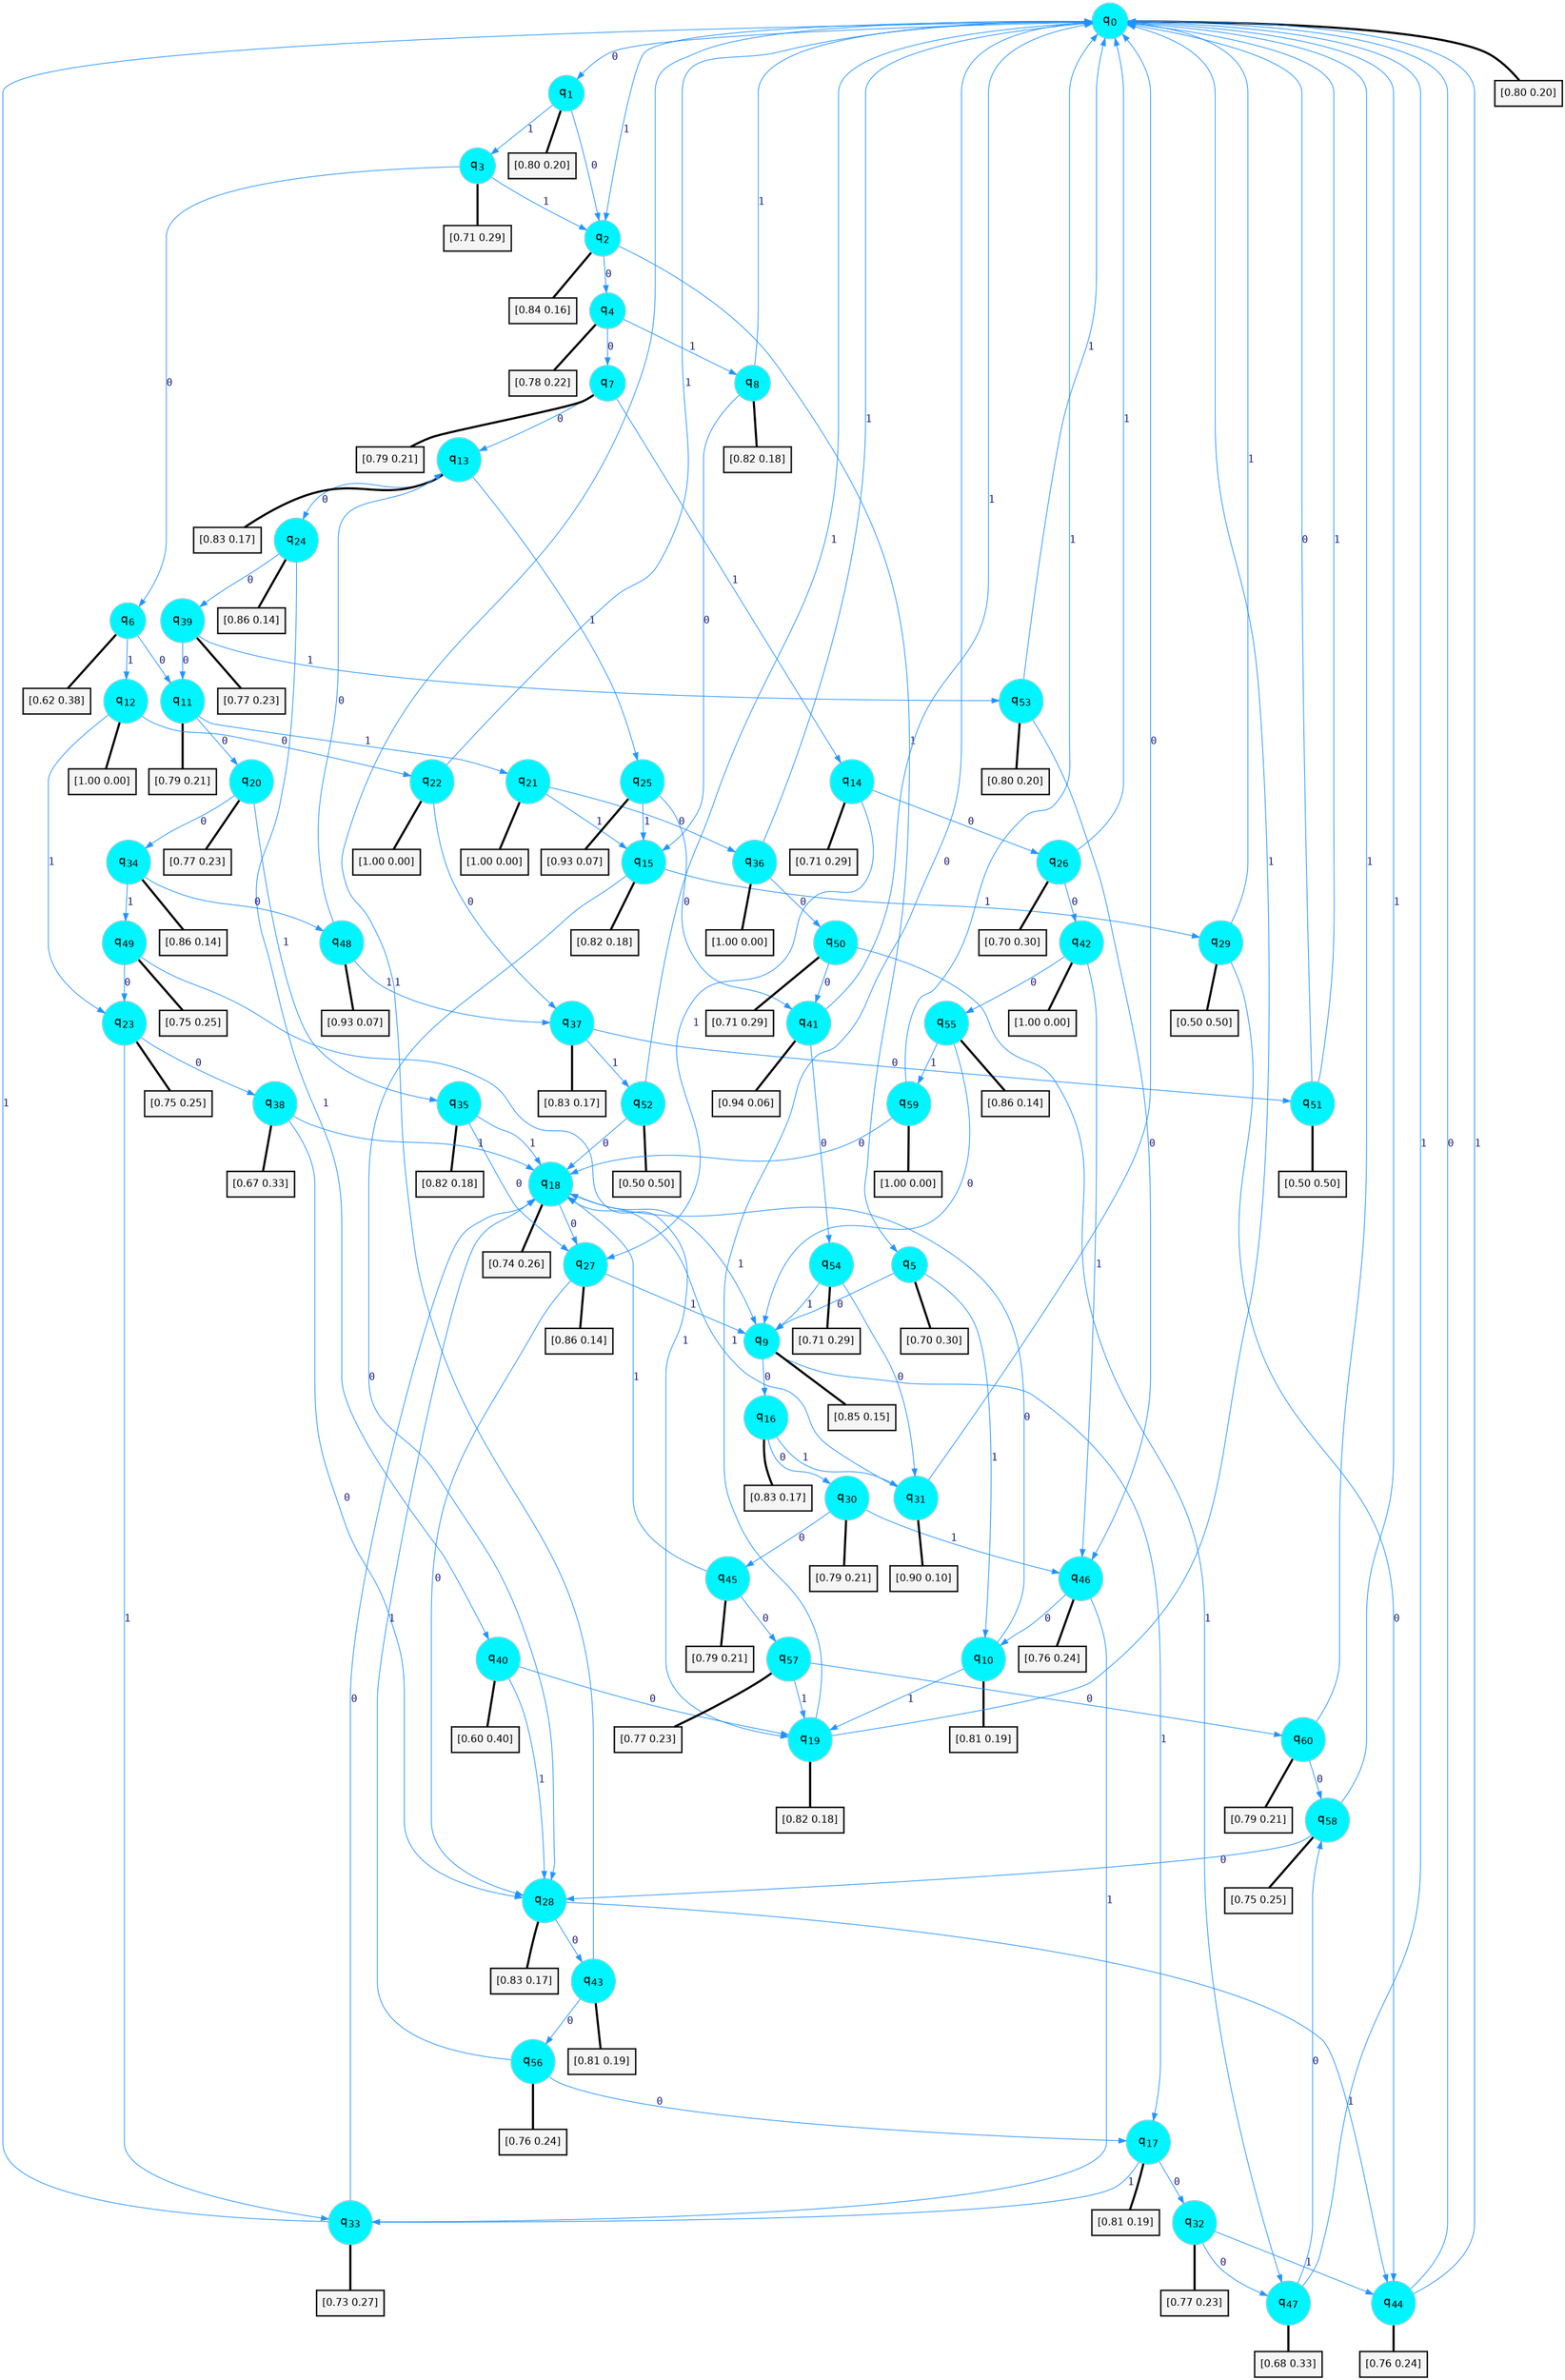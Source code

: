 digraph G {
graph [
bgcolor=transparent, dpi=300, rankdir=TD, size="40,25"];
node [
color=gray, fillcolor=turquoise1, fontcolor=black, fontname=Helvetica, fontsize=16, fontweight=bold, shape=circle, style=filled];
edge [
arrowsize=1, color=dodgerblue1, fontcolor=midnightblue, fontname=courier, fontweight=bold, penwidth=1, style=solid, weight=20];
0[label=<q<SUB>0</SUB>>];
1[label=<q<SUB>1</SUB>>];
2[label=<q<SUB>2</SUB>>];
3[label=<q<SUB>3</SUB>>];
4[label=<q<SUB>4</SUB>>];
5[label=<q<SUB>5</SUB>>];
6[label=<q<SUB>6</SUB>>];
7[label=<q<SUB>7</SUB>>];
8[label=<q<SUB>8</SUB>>];
9[label=<q<SUB>9</SUB>>];
10[label=<q<SUB>10</SUB>>];
11[label=<q<SUB>11</SUB>>];
12[label=<q<SUB>12</SUB>>];
13[label=<q<SUB>13</SUB>>];
14[label=<q<SUB>14</SUB>>];
15[label=<q<SUB>15</SUB>>];
16[label=<q<SUB>16</SUB>>];
17[label=<q<SUB>17</SUB>>];
18[label=<q<SUB>18</SUB>>];
19[label=<q<SUB>19</SUB>>];
20[label=<q<SUB>20</SUB>>];
21[label=<q<SUB>21</SUB>>];
22[label=<q<SUB>22</SUB>>];
23[label=<q<SUB>23</SUB>>];
24[label=<q<SUB>24</SUB>>];
25[label=<q<SUB>25</SUB>>];
26[label=<q<SUB>26</SUB>>];
27[label=<q<SUB>27</SUB>>];
28[label=<q<SUB>28</SUB>>];
29[label=<q<SUB>29</SUB>>];
30[label=<q<SUB>30</SUB>>];
31[label=<q<SUB>31</SUB>>];
32[label=<q<SUB>32</SUB>>];
33[label=<q<SUB>33</SUB>>];
34[label=<q<SUB>34</SUB>>];
35[label=<q<SUB>35</SUB>>];
36[label=<q<SUB>36</SUB>>];
37[label=<q<SUB>37</SUB>>];
38[label=<q<SUB>38</SUB>>];
39[label=<q<SUB>39</SUB>>];
40[label=<q<SUB>40</SUB>>];
41[label=<q<SUB>41</SUB>>];
42[label=<q<SUB>42</SUB>>];
43[label=<q<SUB>43</SUB>>];
44[label=<q<SUB>44</SUB>>];
45[label=<q<SUB>45</SUB>>];
46[label=<q<SUB>46</SUB>>];
47[label=<q<SUB>47</SUB>>];
48[label=<q<SUB>48</SUB>>];
49[label=<q<SUB>49</SUB>>];
50[label=<q<SUB>50</SUB>>];
51[label=<q<SUB>51</SUB>>];
52[label=<q<SUB>52</SUB>>];
53[label=<q<SUB>53</SUB>>];
54[label=<q<SUB>54</SUB>>];
55[label=<q<SUB>55</SUB>>];
56[label=<q<SUB>56</SUB>>];
57[label=<q<SUB>57</SUB>>];
58[label=<q<SUB>58</SUB>>];
59[label=<q<SUB>59</SUB>>];
60[label=<q<SUB>60</SUB>>];
61[label="[0.80 0.20]", shape=box,fontcolor=black, fontname=Helvetica, fontsize=14, penwidth=2, fillcolor=whitesmoke,color=black];
62[label="[0.80 0.20]", shape=box,fontcolor=black, fontname=Helvetica, fontsize=14, penwidth=2, fillcolor=whitesmoke,color=black];
63[label="[0.84 0.16]", shape=box,fontcolor=black, fontname=Helvetica, fontsize=14, penwidth=2, fillcolor=whitesmoke,color=black];
64[label="[0.71 0.29]", shape=box,fontcolor=black, fontname=Helvetica, fontsize=14, penwidth=2, fillcolor=whitesmoke,color=black];
65[label="[0.78 0.22]", shape=box,fontcolor=black, fontname=Helvetica, fontsize=14, penwidth=2, fillcolor=whitesmoke,color=black];
66[label="[0.70 0.30]", shape=box,fontcolor=black, fontname=Helvetica, fontsize=14, penwidth=2, fillcolor=whitesmoke,color=black];
67[label="[0.62 0.38]", shape=box,fontcolor=black, fontname=Helvetica, fontsize=14, penwidth=2, fillcolor=whitesmoke,color=black];
68[label="[0.79 0.21]", shape=box,fontcolor=black, fontname=Helvetica, fontsize=14, penwidth=2, fillcolor=whitesmoke,color=black];
69[label="[0.82 0.18]", shape=box,fontcolor=black, fontname=Helvetica, fontsize=14, penwidth=2, fillcolor=whitesmoke,color=black];
70[label="[0.85 0.15]", shape=box,fontcolor=black, fontname=Helvetica, fontsize=14, penwidth=2, fillcolor=whitesmoke,color=black];
71[label="[0.81 0.19]", shape=box,fontcolor=black, fontname=Helvetica, fontsize=14, penwidth=2, fillcolor=whitesmoke,color=black];
72[label="[0.79 0.21]", shape=box,fontcolor=black, fontname=Helvetica, fontsize=14, penwidth=2, fillcolor=whitesmoke,color=black];
73[label="[1.00 0.00]", shape=box,fontcolor=black, fontname=Helvetica, fontsize=14, penwidth=2, fillcolor=whitesmoke,color=black];
74[label="[0.83 0.17]", shape=box,fontcolor=black, fontname=Helvetica, fontsize=14, penwidth=2, fillcolor=whitesmoke,color=black];
75[label="[0.71 0.29]", shape=box,fontcolor=black, fontname=Helvetica, fontsize=14, penwidth=2, fillcolor=whitesmoke,color=black];
76[label="[0.82 0.18]", shape=box,fontcolor=black, fontname=Helvetica, fontsize=14, penwidth=2, fillcolor=whitesmoke,color=black];
77[label="[0.83 0.17]", shape=box,fontcolor=black, fontname=Helvetica, fontsize=14, penwidth=2, fillcolor=whitesmoke,color=black];
78[label="[0.81 0.19]", shape=box,fontcolor=black, fontname=Helvetica, fontsize=14, penwidth=2, fillcolor=whitesmoke,color=black];
79[label="[0.74 0.26]", shape=box,fontcolor=black, fontname=Helvetica, fontsize=14, penwidth=2, fillcolor=whitesmoke,color=black];
80[label="[0.82 0.18]", shape=box,fontcolor=black, fontname=Helvetica, fontsize=14, penwidth=2, fillcolor=whitesmoke,color=black];
81[label="[0.77 0.23]", shape=box,fontcolor=black, fontname=Helvetica, fontsize=14, penwidth=2, fillcolor=whitesmoke,color=black];
82[label="[1.00 0.00]", shape=box,fontcolor=black, fontname=Helvetica, fontsize=14, penwidth=2, fillcolor=whitesmoke,color=black];
83[label="[1.00 0.00]", shape=box,fontcolor=black, fontname=Helvetica, fontsize=14, penwidth=2, fillcolor=whitesmoke,color=black];
84[label="[0.75 0.25]", shape=box,fontcolor=black, fontname=Helvetica, fontsize=14, penwidth=2, fillcolor=whitesmoke,color=black];
85[label="[0.86 0.14]", shape=box,fontcolor=black, fontname=Helvetica, fontsize=14, penwidth=2, fillcolor=whitesmoke,color=black];
86[label="[0.93 0.07]", shape=box,fontcolor=black, fontname=Helvetica, fontsize=14, penwidth=2, fillcolor=whitesmoke,color=black];
87[label="[0.70 0.30]", shape=box,fontcolor=black, fontname=Helvetica, fontsize=14, penwidth=2, fillcolor=whitesmoke,color=black];
88[label="[0.86 0.14]", shape=box,fontcolor=black, fontname=Helvetica, fontsize=14, penwidth=2, fillcolor=whitesmoke,color=black];
89[label="[0.83 0.17]", shape=box,fontcolor=black, fontname=Helvetica, fontsize=14, penwidth=2, fillcolor=whitesmoke,color=black];
90[label="[0.50 0.50]", shape=box,fontcolor=black, fontname=Helvetica, fontsize=14, penwidth=2, fillcolor=whitesmoke,color=black];
91[label="[0.79 0.21]", shape=box,fontcolor=black, fontname=Helvetica, fontsize=14, penwidth=2, fillcolor=whitesmoke,color=black];
92[label="[0.90 0.10]", shape=box,fontcolor=black, fontname=Helvetica, fontsize=14, penwidth=2, fillcolor=whitesmoke,color=black];
93[label="[0.77 0.23]", shape=box,fontcolor=black, fontname=Helvetica, fontsize=14, penwidth=2, fillcolor=whitesmoke,color=black];
94[label="[0.73 0.27]", shape=box,fontcolor=black, fontname=Helvetica, fontsize=14, penwidth=2, fillcolor=whitesmoke,color=black];
95[label="[0.86 0.14]", shape=box,fontcolor=black, fontname=Helvetica, fontsize=14, penwidth=2, fillcolor=whitesmoke,color=black];
96[label="[0.82 0.18]", shape=box,fontcolor=black, fontname=Helvetica, fontsize=14, penwidth=2, fillcolor=whitesmoke,color=black];
97[label="[1.00 0.00]", shape=box,fontcolor=black, fontname=Helvetica, fontsize=14, penwidth=2, fillcolor=whitesmoke,color=black];
98[label="[0.83 0.17]", shape=box,fontcolor=black, fontname=Helvetica, fontsize=14, penwidth=2, fillcolor=whitesmoke,color=black];
99[label="[0.67 0.33]", shape=box,fontcolor=black, fontname=Helvetica, fontsize=14, penwidth=2, fillcolor=whitesmoke,color=black];
100[label="[0.77 0.23]", shape=box,fontcolor=black, fontname=Helvetica, fontsize=14, penwidth=2, fillcolor=whitesmoke,color=black];
101[label="[0.60 0.40]", shape=box,fontcolor=black, fontname=Helvetica, fontsize=14, penwidth=2, fillcolor=whitesmoke,color=black];
102[label="[0.94 0.06]", shape=box,fontcolor=black, fontname=Helvetica, fontsize=14, penwidth=2, fillcolor=whitesmoke,color=black];
103[label="[1.00 0.00]", shape=box,fontcolor=black, fontname=Helvetica, fontsize=14, penwidth=2, fillcolor=whitesmoke,color=black];
104[label="[0.81 0.19]", shape=box,fontcolor=black, fontname=Helvetica, fontsize=14, penwidth=2, fillcolor=whitesmoke,color=black];
105[label="[0.76 0.24]", shape=box,fontcolor=black, fontname=Helvetica, fontsize=14, penwidth=2, fillcolor=whitesmoke,color=black];
106[label="[0.79 0.21]", shape=box,fontcolor=black, fontname=Helvetica, fontsize=14, penwidth=2, fillcolor=whitesmoke,color=black];
107[label="[0.76 0.24]", shape=box,fontcolor=black, fontname=Helvetica, fontsize=14, penwidth=2, fillcolor=whitesmoke,color=black];
108[label="[0.68 0.33]", shape=box,fontcolor=black, fontname=Helvetica, fontsize=14, penwidth=2, fillcolor=whitesmoke,color=black];
109[label="[0.93 0.07]", shape=box,fontcolor=black, fontname=Helvetica, fontsize=14, penwidth=2, fillcolor=whitesmoke,color=black];
110[label="[0.75 0.25]", shape=box,fontcolor=black, fontname=Helvetica, fontsize=14, penwidth=2, fillcolor=whitesmoke,color=black];
111[label="[0.71 0.29]", shape=box,fontcolor=black, fontname=Helvetica, fontsize=14, penwidth=2, fillcolor=whitesmoke,color=black];
112[label="[0.50 0.50]", shape=box,fontcolor=black, fontname=Helvetica, fontsize=14, penwidth=2, fillcolor=whitesmoke,color=black];
113[label="[0.50 0.50]", shape=box,fontcolor=black, fontname=Helvetica, fontsize=14, penwidth=2, fillcolor=whitesmoke,color=black];
114[label="[0.80 0.20]", shape=box,fontcolor=black, fontname=Helvetica, fontsize=14, penwidth=2, fillcolor=whitesmoke,color=black];
115[label="[0.71 0.29]", shape=box,fontcolor=black, fontname=Helvetica, fontsize=14, penwidth=2, fillcolor=whitesmoke,color=black];
116[label="[0.86 0.14]", shape=box,fontcolor=black, fontname=Helvetica, fontsize=14, penwidth=2, fillcolor=whitesmoke,color=black];
117[label="[0.76 0.24]", shape=box,fontcolor=black, fontname=Helvetica, fontsize=14, penwidth=2, fillcolor=whitesmoke,color=black];
118[label="[0.77 0.23]", shape=box,fontcolor=black, fontname=Helvetica, fontsize=14, penwidth=2, fillcolor=whitesmoke,color=black];
119[label="[0.75 0.25]", shape=box,fontcolor=black, fontname=Helvetica, fontsize=14, penwidth=2, fillcolor=whitesmoke,color=black];
120[label="[1.00 0.00]", shape=box,fontcolor=black, fontname=Helvetica, fontsize=14, penwidth=2, fillcolor=whitesmoke,color=black];
121[label="[0.79 0.21]", shape=box,fontcolor=black, fontname=Helvetica, fontsize=14, penwidth=2, fillcolor=whitesmoke,color=black];
0->1 [label=0];
0->2 [label=1];
0->61 [arrowhead=none, penwidth=3,color=black];
1->2 [label=0];
1->3 [label=1];
1->62 [arrowhead=none, penwidth=3,color=black];
2->4 [label=0];
2->5 [label=1];
2->63 [arrowhead=none, penwidth=3,color=black];
3->6 [label=0];
3->2 [label=1];
3->64 [arrowhead=none, penwidth=3,color=black];
4->7 [label=0];
4->8 [label=1];
4->65 [arrowhead=none, penwidth=3,color=black];
5->9 [label=0];
5->10 [label=1];
5->66 [arrowhead=none, penwidth=3,color=black];
6->11 [label=0];
6->12 [label=1];
6->67 [arrowhead=none, penwidth=3,color=black];
7->13 [label=0];
7->14 [label=1];
7->68 [arrowhead=none, penwidth=3,color=black];
8->15 [label=0];
8->0 [label=1];
8->69 [arrowhead=none, penwidth=3,color=black];
9->16 [label=0];
9->17 [label=1];
9->70 [arrowhead=none, penwidth=3,color=black];
10->18 [label=0];
10->19 [label=1];
10->71 [arrowhead=none, penwidth=3,color=black];
11->20 [label=0];
11->21 [label=1];
11->72 [arrowhead=none, penwidth=3,color=black];
12->22 [label=0];
12->23 [label=1];
12->73 [arrowhead=none, penwidth=3,color=black];
13->24 [label=0];
13->25 [label=1];
13->74 [arrowhead=none, penwidth=3,color=black];
14->26 [label=0];
14->27 [label=1];
14->75 [arrowhead=none, penwidth=3,color=black];
15->28 [label=0];
15->29 [label=1];
15->76 [arrowhead=none, penwidth=3,color=black];
16->30 [label=0];
16->31 [label=1];
16->77 [arrowhead=none, penwidth=3,color=black];
17->32 [label=0];
17->33 [label=1];
17->78 [arrowhead=none, penwidth=3,color=black];
18->27 [label=0];
18->9 [label=1];
18->79 [arrowhead=none, penwidth=3,color=black];
19->0 [label=0];
19->0 [label=1];
19->80 [arrowhead=none, penwidth=3,color=black];
20->34 [label=0];
20->35 [label=1];
20->81 [arrowhead=none, penwidth=3,color=black];
21->36 [label=0];
21->15 [label=1];
21->82 [arrowhead=none, penwidth=3,color=black];
22->37 [label=0];
22->0 [label=1];
22->83 [arrowhead=none, penwidth=3,color=black];
23->38 [label=0];
23->33 [label=1];
23->84 [arrowhead=none, penwidth=3,color=black];
24->39 [label=0];
24->40 [label=1];
24->85 [arrowhead=none, penwidth=3,color=black];
25->41 [label=0];
25->15 [label=1];
25->86 [arrowhead=none, penwidth=3,color=black];
26->42 [label=0];
26->0 [label=1];
26->87 [arrowhead=none, penwidth=3,color=black];
27->28 [label=0];
27->9 [label=1];
27->88 [arrowhead=none, penwidth=3,color=black];
28->43 [label=0];
28->44 [label=1];
28->89 [arrowhead=none, penwidth=3,color=black];
29->44 [label=0];
29->0 [label=1];
29->90 [arrowhead=none, penwidth=3,color=black];
30->45 [label=0];
30->46 [label=1];
30->91 [arrowhead=none, penwidth=3,color=black];
31->0 [label=0];
31->18 [label=1];
31->92 [arrowhead=none, penwidth=3,color=black];
32->47 [label=0];
32->44 [label=1];
32->93 [arrowhead=none, penwidth=3,color=black];
33->18 [label=0];
33->0 [label=1];
33->94 [arrowhead=none, penwidth=3,color=black];
34->48 [label=0];
34->49 [label=1];
34->95 [arrowhead=none, penwidth=3,color=black];
35->27 [label=0];
35->18 [label=1];
35->96 [arrowhead=none, penwidth=3,color=black];
36->50 [label=0];
36->0 [label=1];
36->97 [arrowhead=none, penwidth=3,color=black];
37->51 [label=0];
37->52 [label=1];
37->98 [arrowhead=none, penwidth=3,color=black];
38->28 [label=0];
38->18 [label=1];
38->99 [arrowhead=none, penwidth=3,color=black];
39->11 [label=0];
39->53 [label=1];
39->100 [arrowhead=none, penwidth=3,color=black];
40->19 [label=0];
40->28 [label=1];
40->101 [arrowhead=none, penwidth=3,color=black];
41->54 [label=0];
41->0 [label=1];
41->102 [arrowhead=none, penwidth=3,color=black];
42->55 [label=0];
42->46 [label=1];
42->103 [arrowhead=none, penwidth=3,color=black];
43->56 [label=0];
43->0 [label=1];
43->104 [arrowhead=none, penwidth=3,color=black];
44->0 [label=0];
44->0 [label=1];
44->105 [arrowhead=none, penwidth=3,color=black];
45->57 [label=0];
45->18 [label=1];
45->106 [arrowhead=none, penwidth=3,color=black];
46->10 [label=0];
46->33 [label=1];
46->107 [arrowhead=none, penwidth=3,color=black];
47->58 [label=0];
47->0 [label=1];
47->108 [arrowhead=none, penwidth=3,color=black];
48->13 [label=0];
48->37 [label=1];
48->109 [arrowhead=none, penwidth=3,color=black];
49->23 [label=0];
49->19 [label=1];
49->110 [arrowhead=none, penwidth=3,color=black];
50->41 [label=0];
50->47 [label=1];
50->111 [arrowhead=none, penwidth=3,color=black];
51->0 [label=0];
51->0 [label=1];
51->112 [arrowhead=none, penwidth=3,color=black];
52->18 [label=0];
52->0 [label=1];
52->113 [arrowhead=none, penwidth=3,color=black];
53->46 [label=0];
53->0 [label=1];
53->114 [arrowhead=none, penwidth=3,color=black];
54->31 [label=0];
54->9 [label=1];
54->115 [arrowhead=none, penwidth=3,color=black];
55->9 [label=0];
55->59 [label=1];
55->116 [arrowhead=none, penwidth=3,color=black];
56->17 [label=0];
56->18 [label=1];
56->117 [arrowhead=none, penwidth=3,color=black];
57->60 [label=0];
57->19 [label=1];
57->118 [arrowhead=none, penwidth=3,color=black];
58->28 [label=0];
58->0 [label=1];
58->119 [arrowhead=none, penwidth=3,color=black];
59->18 [label=0];
59->0 [label=1];
59->120 [arrowhead=none, penwidth=3,color=black];
60->58 [label=0];
60->0 [label=1];
60->121 [arrowhead=none, penwidth=3,color=black];
}
